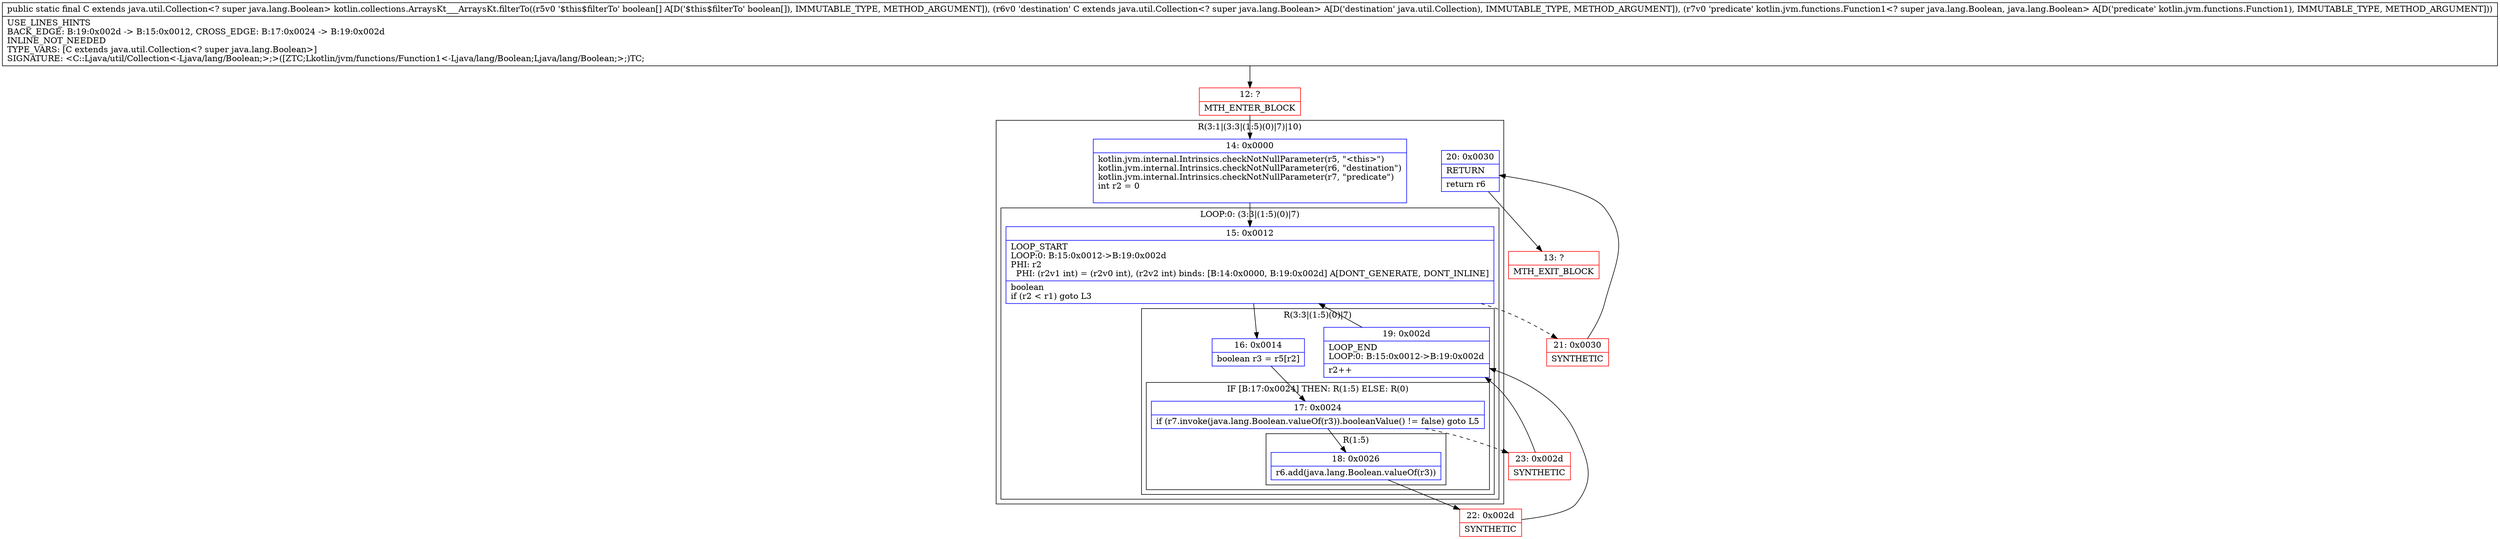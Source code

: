 digraph "CFG forkotlin.collections.ArraysKt___ArraysKt.filterTo([ZLjava\/util\/Collection;Lkotlin\/jvm\/functions\/Function1;)Ljava\/util\/Collection;" {
subgraph cluster_Region_87448071 {
label = "R(3:1|(3:3|(1:5)(0)|7)|10)";
node [shape=record,color=blue];
Node_14 [shape=record,label="{14\:\ 0x0000|kotlin.jvm.internal.Intrinsics.checkNotNullParameter(r5, \"\<this\>\")\lkotlin.jvm.internal.Intrinsics.checkNotNullParameter(r6, \"destination\")\lkotlin.jvm.internal.Intrinsics.checkNotNullParameter(r7, \"predicate\")\lint r2 = 0\l\l}"];
subgraph cluster_LoopRegion_1813991034 {
label = "LOOP:0: (3:3|(1:5)(0)|7)";
node [shape=record,color=blue];
Node_15 [shape=record,label="{15\:\ 0x0012|LOOP_START\lLOOP:0: B:15:0x0012\-\>B:19:0x002d\lPHI: r2 \l  PHI: (r2v1 int) = (r2v0 int), (r2v2 int) binds: [B:14:0x0000, B:19:0x002d] A[DONT_GENERATE, DONT_INLINE]\l|boolean \lif (r2 \< r1) goto L3\l}"];
subgraph cluster_Region_114332364 {
label = "R(3:3|(1:5)(0)|7)";
node [shape=record,color=blue];
Node_16 [shape=record,label="{16\:\ 0x0014|boolean r3 = r5[r2]\l}"];
subgraph cluster_IfRegion_1053907811 {
label = "IF [B:17:0x0024] THEN: R(1:5) ELSE: R(0)";
node [shape=record,color=blue];
Node_17 [shape=record,label="{17\:\ 0x0024|if (r7.invoke(java.lang.Boolean.valueOf(r3)).booleanValue() != false) goto L5\l}"];
subgraph cluster_Region_1379864296 {
label = "R(1:5)";
node [shape=record,color=blue];
Node_18 [shape=record,label="{18\:\ 0x0026|r6.add(java.lang.Boolean.valueOf(r3))\l}"];
}
subgraph cluster_Region_1694823423 {
label = "R(0)";
node [shape=record,color=blue];
}
}
Node_19 [shape=record,label="{19\:\ 0x002d|LOOP_END\lLOOP:0: B:15:0x0012\-\>B:19:0x002d\l|r2++\l}"];
}
}
Node_20 [shape=record,label="{20\:\ 0x0030|RETURN\l|return r6\l}"];
}
Node_12 [shape=record,color=red,label="{12\:\ ?|MTH_ENTER_BLOCK\l}"];
Node_22 [shape=record,color=red,label="{22\:\ 0x002d|SYNTHETIC\l}"];
Node_23 [shape=record,color=red,label="{23\:\ 0x002d|SYNTHETIC\l}"];
Node_21 [shape=record,color=red,label="{21\:\ 0x0030|SYNTHETIC\l}"];
Node_13 [shape=record,color=red,label="{13\:\ ?|MTH_EXIT_BLOCK\l}"];
MethodNode[shape=record,label="{public static final C extends java.util.Collection\<? super java.lang.Boolean\> kotlin.collections.ArraysKt___ArraysKt.filterTo((r5v0 '$this$filterTo' boolean[] A[D('$this$filterTo' boolean[]), IMMUTABLE_TYPE, METHOD_ARGUMENT]), (r6v0 'destination' C extends java.util.Collection\<? super java.lang.Boolean\> A[D('destination' java.util.Collection), IMMUTABLE_TYPE, METHOD_ARGUMENT]), (r7v0 'predicate' kotlin.jvm.functions.Function1\<? super java.lang.Boolean, java.lang.Boolean\> A[D('predicate' kotlin.jvm.functions.Function1), IMMUTABLE_TYPE, METHOD_ARGUMENT]))  | USE_LINES_HINTS\lBACK_EDGE: B:19:0x002d \-\> B:15:0x0012, CROSS_EDGE: B:17:0x0024 \-\> B:19:0x002d\lINLINE_NOT_NEEDED\lTYPE_VARS: [C extends java.util.Collection\<? super java.lang.Boolean\>]\lSIGNATURE: \<C::Ljava\/util\/Collection\<\-Ljava\/lang\/Boolean;\>;\>([ZTC;Lkotlin\/jvm\/functions\/Function1\<\-Ljava\/lang\/Boolean;Ljava\/lang\/Boolean;\>;)TC;\l}"];
MethodNode -> Node_12;Node_14 -> Node_15;
Node_15 -> Node_16;
Node_15 -> Node_21[style=dashed];
Node_16 -> Node_17;
Node_17 -> Node_18;
Node_17 -> Node_23[style=dashed];
Node_18 -> Node_22;
Node_19 -> Node_15;
Node_20 -> Node_13;
Node_12 -> Node_14;
Node_22 -> Node_19;
Node_23 -> Node_19;
Node_21 -> Node_20;
}

